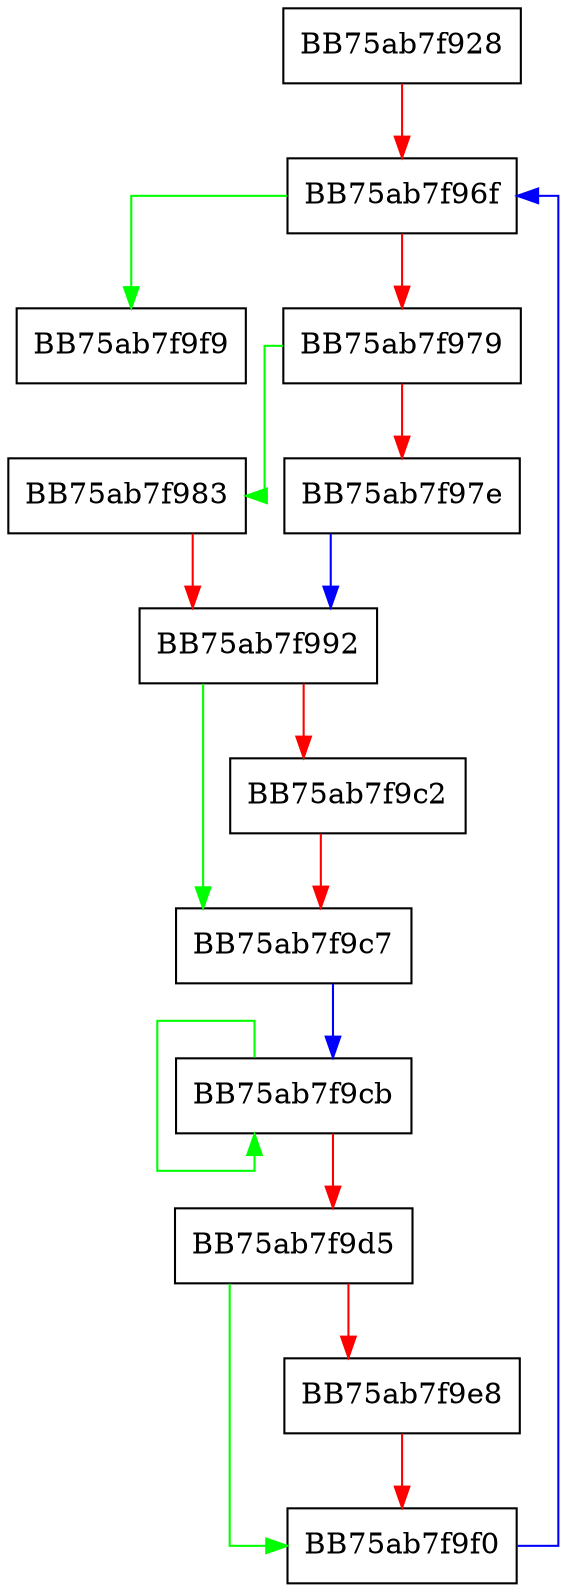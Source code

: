 digraph GetStringRepresentation {
  node [shape="box"];
  graph [splines=ortho];
  BB75ab7f928 -> BB75ab7f96f [color="red"];
  BB75ab7f96f -> BB75ab7f9f9 [color="green"];
  BB75ab7f96f -> BB75ab7f979 [color="red"];
  BB75ab7f979 -> BB75ab7f983 [color="green"];
  BB75ab7f979 -> BB75ab7f97e [color="red"];
  BB75ab7f97e -> BB75ab7f992 [color="blue"];
  BB75ab7f983 -> BB75ab7f992 [color="red"];
  BB75ab7f992 -> BB75ab7f9c7 [color="green"];
  BB75ab7f992 -> BB75ab7f9c2 [color="red"];
  BB75ab7f9c2 -> BB75ab7f9c7 [color="red"];
  BB75ab7f9c7 -> BB75ab7f9cb [color="blue"];
  BB75ab7f9cb -> BB75ab7f9cb [color="green"];
  BB75ab7f9cb -> BB75ab7f9d5 [color="red"];
  BB75ab7f9d5 -> BB75ab7f9f0 [color="green"];
  BB75ab7f9d5 -> BB75ab7f9e8 [color="red"];
  BB75ab7f9e8 -> BB75ab7f9f0 [color="red"];
  BB75ab7f9f0 -> BB75ab7f96f [color="blue"];
}
